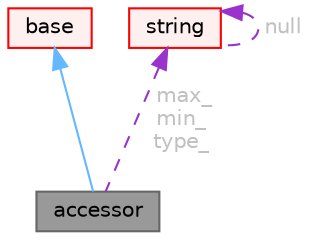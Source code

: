 digraph "accessor"
{
 // LATEX_PDF_SIZE
  bgcolor="transparent";
  edge [fontname=Helvetica,fontsize=10,labelfontname=Helvetica,labelfontsize=10];
  node [fontname=Helvetica,fontsize=10,shape=box,height=0.2,width=0.4];
  Node1 [id="Node000001",label="accessor",height=0.2,width=0.4,color="gray40", fillcolor="grey60", style="filled", fontcolor="black",tooltip="glTF accessor"];
  Node2 -> Node1 [id="edge1_Node000001_Node000002",dir="back",color="steelblue1",style="solid",tooltip=" "];
  Node2 [id="Node000002",label="base",height=0.2,width=0.4,color="red", fillcolor="#FFF0F0", style="filled",URL="$classFoam_1_1glTF_1_1base.html",tooltip="Base class for glTF entities."];
  Node4 -> Node1 [id="edge2_Node000001_Node000004",dir="back",color="darkorchid3",style="dashed",tooltip=" ",label=" max_\nmin_\ntype_",fontcolor="grey" ];
  Node4 [id="Node000004",label="string",height=0.2,width=0.4,color="red", fillcolor="#FFF0F0", style="filled",URL="$classFoam_1_1string.html",tooltip="A class for handling character strings derived from std::string."];
  Node4 -> Node4 [id="edge3_Node000004_Node000004",dir="back",color="darkorchid3",style="dashed",tooltip=" ",label=" null",fontcolor="grey" ];
}
